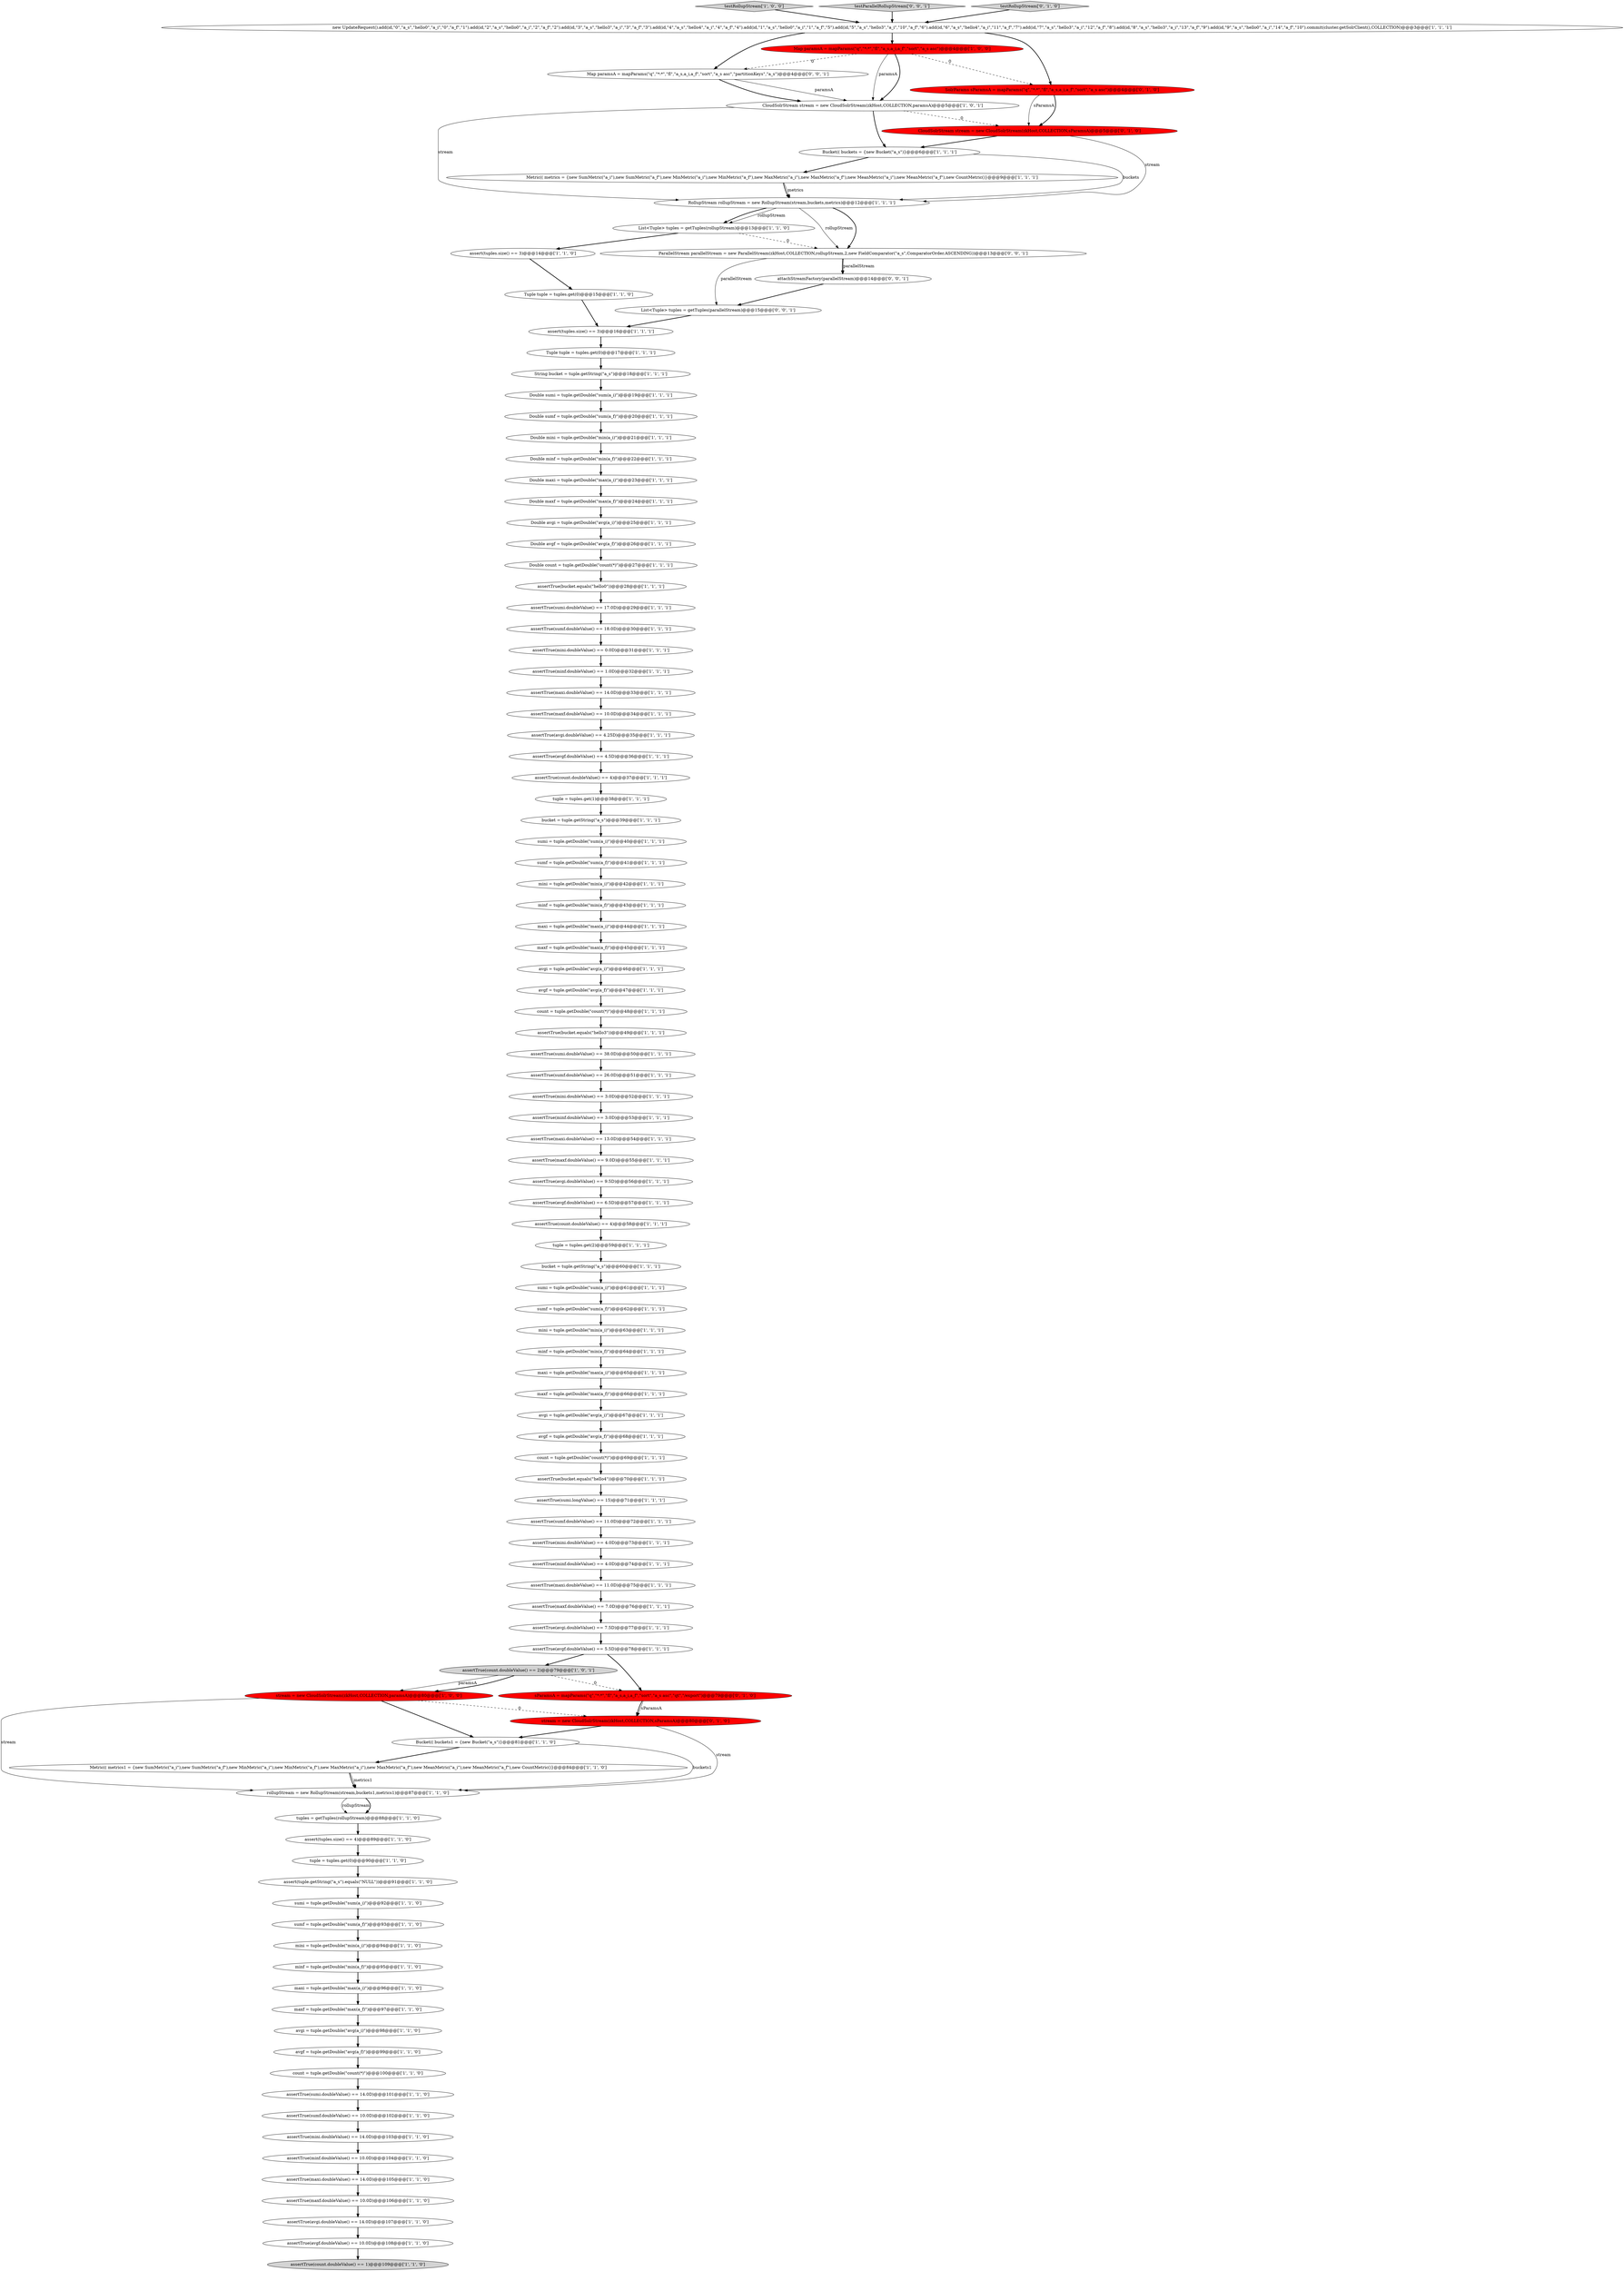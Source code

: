 digraph {
93 [style = filled, label = "CloudSolrStream stream = new CloudSolrStream(zkHost,COLLECTION,paramsA)@@@5@@@['1', '0', '1']", fillcolor = white, shape = ellipse image = "AAA0AAABBB1BBB"];
36 [style = filled, label = "assertTrue(mini.doubleValue() == 4.0D)@@@73@@@['1', '1', '1']", fillcolor = white, shape = ellipse image = "AAA0AAABBB1BBB"];
65 [style = filled, label = "assertTrue(count.doubleValue() == 2)@@@79@@@['1', '0', '1']", fillcolor = lightgray, shape = ellipse image = "AAA0AAABBB1BBB"];
2 [style = filled, label = "sumf = tuple.getDouble(\"sum(a_f)\")@@@41@@@['1', '1', '1']", fillcolor = white, shape = ellipse image = "AAA0AAABBB1BBB"];
44 [style = filled, label = "Double avgi = tuple.getDouble(\"avg(a_i)\")@@@25@@@['1', '1', '1']", fillcolor = white, shape = ellipse image = "AAA0AAABBB1BBB"];
60 [style = filled, label = "maxi = tuple.getDouble(\"max(a_i)\")@@@65@@@['1', '1', '1']", fillcolor = white, shape = ellipse image = "AAA0AAABBB1BBB"];
95 [style = filled, label = "avgf = tuple.getDouble(\"avg(a_f)\")@@@99@@@['1', '1', '0']", fillcolor = white, shape = ellipse image = "AAA0AAABBB1BBB"];
104 [style = filled, label = "CloudSolrStream stream = new CloudSolrStream(zkHost,COLLECTION,sParamsA)@@@5@@@['0', '1', '0']", fillcolor = red, shape = ellipse image = "AAA1AAABBB2BBB"];
4 [style = filled, label = "assertTrue(maxi.doubleValue() == 13.0D)@@@54@@@['1', '1', '1']", fillcolor = white, shape = ellipse image = "AAA0AAABBB1BBB"];
32 [style = filled, label = "new UpdateRequest().add(id,\"0\",\"a_s\",\"hello0\",\"a_i\",\"0\",\"a_f\",\"1\").add(id,\"2\",\"a_s\",\"hello0\",\"a_i\",\"2\",\"a_f\",\"2\").add(id,\"3\",\"a_s\",\"hello3\",\"a_i\",\"3\",\"a_f\",\"3\").add(id,\"4\",\"a_s\",\"hello4\",\"a_i\",\"4\",\"a_f\",\"4\").add(id,\"1\",\"a_s\",\"hello0\",\"a_i\",\"1\",\"a_f\",\"5\").add(id,\"5\",\"a_s\",\"hello3\",\"a_i\",\"10\",\"a_f\",\"6\").add(id,\"6\",\"a_s\",\"hello4\",\"a_i\",\"11\",\"a_f\",\"7\").add(id,\"7\",\"a_s\",\"hello3\",\"a_i\",\"12\",\"a_f\",\"8\").add(id,\"8\",\"a_s\",\"hello3\",\"a_i\",\"13\",\"a_f\",\"9\").add(id,\"9\",\"a_s\",\"hello0\",\"a_i\",\"14\",\"a_f\",\"10\").commit(cluster.getSolrClient(),COLLECTION)@@@3@@@['1', '1', '1']", fillcolor = white, shape = ellipse image = "AAA0AAABBB1BBB"];
15 [style = filled, label = "tuple = tuples.get(1)@@@38@@@['1', '1', '1']", fillcolor = white, shape = ellipse image = "AAA0AAABBB1BBB"];
80 [style = filled, label = "assertTrue(maxf.doubleValue() == 7.0D)@@@76@@@['1', '1', '1']", fillcolor = white, shape = ellipse image = "AAA0AAABBB1BBB"];
13 [style = filled, label = "assertTrue(bucket.equals(\"hello4\"))@@@70@@@['1', '1', '1']", fillcolor = white, shape = ellipse image = "AAA0AAABBB1BBB"];
81 [style = filled, label = "maxf = tuple.getDouble(\"max(a_f)\")@@@66@@@['1', '1', '1']", fillcolor = white, shape = ellipse image = "AAA0AAABBB1BBB"];
12 [style = filled, label = "Double avgf = tuple.getDouble(\"avg(a_f)\")@@@26@@@['1', '1', '1']", fillcolor = white, shape = ellipse image = "AAA0AAABBB1BBB"];
25 [style = filled, label = "minf = tuple.getDouble(\"min(a_f)\")@@@95@@@['1', '1', '0']", fillcolor = white, shape = ellipse image = "AAA0AAABBB1BBB"];
49 [style = filled, label = "sumf = tuple.getDouble(\"sum(a_f)\")@@@93@@@['1', '1', '0']", fillcolor = white, shape = ellipse image = "AAA0AAABBB1BBB"];
61 [style = filled, label = "assertTrue(sumf.doubleValue() == 11.0D)@@@72@@@['1', '1', '1']", fillcolor = white, shape = ellipse image = "AAA0AAABBB1BBB"];
85 [style = filled, label = "assertTrue(avgi.doubleValue() == 4.25D)@@@35@@@['1', '1', '1']", fillcolor = white, shape = ellipse image = "AAA0AAABBB1BBB"];
109 [style = filled, label = "ParallelStream parallelStream = new ParallelStream(zkHost,COLLECTION,rollupStream,2,new FieldComparator(\"a_s\",ComparatorOrder.ASCENDING))@@@13@@@['0', '0', '1']", fillcolor = white, shape = ellipse image = "AAA0AAABBB3BBB"];
82 [style = filled, label = "assertTrue(maxi.doubleValue() == 11.0D)@@@75@@@['1', '1', '1']", fillcolor = white, shape = ellipse image = "AAA0AAABBB1BBB"];
27 [style = filled, label = "Double maxi = tuple.getDouble(\"max(a_i)\")@@@23@@@['1', '1', '1']", fillcolor = white, shape = ellipse image = "AAA0AAABBB1BBB"];
14 [style = filled, label = "assertTrue(maxf.doubleValue() == 9.0D)@@@55@@@['1', '1', '1']", fillcolor = white, shape = ellipse image = "AAA0AAABBB1BBB"];
86 [style = filled, label = "sumi = tuple.getDouble(\"sum(a_i)\")@@@40@@@['1', '1', '1']", fillcolor = white, shape = ellipse image = "AAA0AAABBB1BBB"];
54 [style = filled, label = "assertTrue(maxi.doubleValue() == 14.0D)@@@33@@@['1', '1', '1']", fillcolor = white, shape = ellipse image = "AAA0AAABBB1BBB"];
23 [style = filled, label = "Map paramsA = mapParams(\"q\",\"*:*\",\"fl\",\"a_s,a_i,a_f\",\"sort\",\"a_s asc\")@@@4@@@['1', '0', '0']", fillcolor = red, shape = ellipse image = "AAA1AAABBB1BBB"];
11 [style = filled, label = "Bucket(( buckets = {new Bucket(\"a_s\")}@@@6@@@['1', '1', '1']", fillcolor = white, shape = ellipse image = "AAA0AAABBB1BBB"];
75 [style = filled, label = "Double minf = tuple.getDouble(\"min(a_f)\")@@@22@@@['1', '1', '1']", fillcolor = white, shape = ellipse image = "AAA0AAABBB1BBB"];
87 [style = filled, label = "tuples = getTuples(rollupStream)@@@88@@@['1', '1', '0']", fillcolor = white, shape = ellipse image = "AAA0AAABBB1BBB"];
94 [style = filled, label = "assertTrue(avgi.doubleValue() == 7.5D)@@@77@@@['1', '1', '1']", fillcolor = white, shape = ellipse image = "AAA0AAABBB1BBB"];
59 [style = filled, label = "assertTrue(sumi.longValue() == 15)@@@71@@@['1', '1', '1']", fillcolor = white, shape = ellipse image = "AAA0AAABBB1BBB"];
56 [style = filled, label = "mini = tuple.getDouble(\"min(a_i)\")@@@63@@@['1', '1', '1']", fillcolor = white, shape = ellipse image = "AAA0AAABBB1BBB"];
9 [style = filled, label = "Double sumi = tuple.getDouble(\"sum(a_i)\")@@@19@@@['1', '1', '1']", fillcolor = white, shape = ellipse image = "AAA0AAABBB1BBB"];
1 [style = filled, label = "rollupStream = new RollupStream(stream,buckets1,metrics1)@@@87@@@['1', '1', '0']", fillcolor = white, shape = ellipse image = "AAA0AAABBB1BBB"];
83 [style = filled, label = "assertTrue(mini.doubleValue() == 3.0D)@@@52@@@['1', '1', '1']", fillcolor = white, shape = ellipse image = "AAA0AAABBB1BBB"];
77 [style = filled, label = "count = tuple.getDouble(\"count(*)\")@@@100@@@['1', '1', '0']", fillcolor = white, shape = ellipse image = "AAA0AAABBB1BBB"];
39 [style = filled, label = "tuple = tuples.get(2)@@@59@@@['1', '1', '1']", fillcolor = white, shape = ellipse image = "AAA0AAABBB1BBB"];
22 [style = filled, label = "List<Tuple> tuples = getTuples(rollupStream)@@@13@@@['1', '1', '0']", fillcolor = white, shape = ellipse image = "AAA0AAABBB1BBB"];
18 [style = filled, label = "assertTrue(minf.doubleValue() == 3.0D)@@@53@@@['1', '1', '1']", fillcolor = white, shape = ellipse image = "AAA0AAABBB1BBB"];
96 [style = filled, label = "avgf = tuple.getDouble(\"avg(a_f)\")@@@68@@@['1', '1', '1']", fillcolor = white, shape = ellipse image = "AAA0AAABBB1BBB"];
108 [style = filled, label = "Map paramsA = mapParams(\"q\",\"*:*\",\"fl\",\"a_s,a_i,a_f\",\"sort\",\"a_s asc\",\"partitionKeys\",\"a_s\")@@@4@@@['0', '0', '1']", fillcolor = white, shape = ellipse image = "AAA0AAABBB3BBB"];
70 [style = filled, label = "testRollupStream['1', '0', '0']", fillcolor = lightgray, shape = diamond image = "AAA0AAABBB1BBB"];
21 [style = filled, label = "assertTrue(sumi.doubleValue() == 14.0D)@@@101@@@['1', '1', '0']", fillcolor = white, shape = ellipse image = "AAA0AAABBB1BBB"];
51 [style = filled, label = "minf = tuple.getDouble(\"min(a_f)\")@@@43@@@['1', '1', '1']", fillcolor = white, shape = ellipse image = "AAA0AAABBB1BBB"];
66 [style = filled, label = "assertTrue(count.doubleValue() == 4)@@@58@@@['1', '1', '1']", fillcolor = white, shape = ellipse image = "AAA0AAABBB1BBB"];
68 [style = filled, label = "assertTrue(count.doubleValue() == 4)@@@37@@@['1', '1', '1']", fillcolor = white, shape = ellipse image = "AAA0AAABBB1BBB"];
16 [style = filled, label = "bucket = tuple.getString(\"a_s\")@@@60@@@['1', '1', '1']", fillcolor = white, shape = ellipse image = "AAA0AAABBB1BBB"];
38 [style = filled, label = "stream = new CloudSolrStream(zkHost,COLLECTION,paramsA)@@@80@@@['1', '0', '0']", fillcolor = red, shape = ellipse image = "AAA1AAABBB1BBB"];
41 [style = filled, label = "String bucket = tuple.getString(\"a_s\")@@@18@@@['1', '1', '1']", fillcolor = white, shape = ellipse image = "AAA0AAABBB1BBB"];
10 [style = filled, label = "assertTrue(sumf.doubleValue() == 26.0D)@@@51@@@['1', '1', '1']", fillcolor = white, shape = ellipse image = "AAA0AAABBB1BBB"];
53 [style = filled, label = "assertTrue(sumf.doubleValue() == 18.0D)@@@30@@@['1', '1', '1']", fillcolor = white, shape = ellipse image = "AAA0AAABBB1BBB"];
89 [style = filled, label = "assert(tuple.getString(\"a_s\").equals(\"NULL\"))@@@91@@@['1', '1', '0']", fillcolor = white, shape = ellipse image = "AAA0AAABBB1BBB"];
73 [style = filled, label = "assertTrue(bucket.equals(\"hello0\"))@@@28@@@['1', '1', '1']", fillcolor = white, shape = ellipse image = "AAA0AAABBB1BBB"];
6 [style = filled, label = "sumi = tuple.getDouble(\"sum(a_i)\")@@@92@@@['1', '1', '0']", fillcolor = white, shape = ellipse image = "AAA0AAABBB1BBB"];
106 [style = filled, label = "attachStreamFactory(parallelStream)@@@14@@@['0', '0', '1']", fillcolor = white, shape = ellipse image = "AAA0AAABBB3BBB"];
34 [style = filled, label = "tuple = tuples.get(0)@@@90@@@['1', '1', '0']", fillcolor = white, shape = ellipse image = "AAA0AAABBB1BBB"];
76 [style = filled, label = "assertTrue(maxf.doubleValue() == 10.0D)@@@34@@@['1', '1', '1']", fillcolor = white, shape = ellipse image = "AAA0AAABBB1BBB"];
50 [style = filled, label = "Double count = tuple.getDouble(\"count(*)\")@@@27@@@['1', '1', '1']", fillcolor = white, shape = ellipse image = "AAA0AAABBB1BBB"];
79 [style = filled, label = "assertTrue(minf.doubleValue() == 4.0D)@@@74@@@['1', '1', '1']", fillcolor = white, shape = ellipse image = "AAA0AAABBB1BBB"];
40 [style = filled, label = "assertTrue(mini.doubleValue() == 14.0D)@@@103@@@['1', '1', '0']", fillcolor = white, shape = ellipse image = "AAA0AAABBB1BBB"];
52 [style = filled, label = "assertTrue(avgf.doubleValue() == 6.5D)@@@57@@@['1', '1', '1']", fillcolor = white, shape = ellipse image = "AAA0AAABBB1BBB"];
35 [style = filled, label = "minf = tuple.getDouble(\"min(a_f)\")@@@64@@@['1', '1', '1']", fillcolor = white, shape = ellipse image = "AAA0AAABBB1BBB"];
0 [style = filled, label = "maxf = tuple.getDouble(\"max(a_f)\")@@@97@@@['1', '1', '0']", fillcolor = white, shape = ellipse image = "AAA0AAABBB1BBB"];
84 [style = filled, label = "assertTrue(bucket.equals(\"hello3\"))@@@49@@@['1', '1', '1']", fillcolor = white, shape = ellipse image = "AAA0AAABBB1BBB"];
31 [style = filled, label = "RollupStream rollupStream = new RollupStream(stream,buckets,metrics)@@@12@@@['1', '1', '1']", fillcolor = white, shape = ellipse image = "AAA0AAABBB1BBB"];
71 [style = filled, label = "avgi = tuple.getDouble(\"avg(a_i)\")@@@67@@@['1', '1', '1']", fillcolor = white, shape = ellipse image = "AAA0AAABBB1BBB"];
78 [style = filled, label = "assertTrue(maxi.doubleValue() == 14.0D)@@@105@@@['1', '1', '0']", fillcolor = white, shape = ellipse image = "AAA0AAABBB1BBB"];
30 [style = filled, label = "Double maxf = tuple.getDouble(\"max(a_f)\")@@@24@@@['1', '1', '1']", fillcolor = white, shape = ellipse image = "AAA0AAABBB1BBB"];
57 [style = filled, label = "count = tuple.getDouble(\"count(*)\")@@@48@@@['1', '1', '1']", fillcolor = white, shape = ellipse image = "AAA0AAABBB1BBB"];
24 [style = filled, label = "count = tuple.getDouble(\"count(*)\")@@@69@@@['1', '1', '1']", fillcolor = white, shape = ellipse image = "AAA0AAABBB1BBB"];
107 [style = filled, label = "List<Tuple> tuples = getTuples(parallelStream)@@@15@@@['0', '0', '1']", fillcolor = white, shape = ellipse image = "AAA0AAABBB3BBB"];
97 [style = filled, label = "Bucket(( buckets1 = {new Bucket(\"a_s\")}@@@81@@@['1', '1', '0']", fillcolor = white, shape = ellipse image = "AAA0AAABBB1BBB"];
67 [style = filled, label = "avgi = tuple.getDouble(\"avg(a_i)\")@@@46@@@['1', '1', '1']", fillcolor = white, shape = ellipse image = "AAA0AAABBB1BBB"];
74 [style = filled, label = "assertTrue(avgi.doubleValue() == 14.0D)@@@107@@@['1', '1', '0']", fillcolor = white, shape = ellipse image = "AAA0AAABBB1BBB"];
43 [style = filled, label = "assert(tuples.size() == 3)@@@14@@@['1', '1', '0']", fillcolor = white, shape = ellipse image = "AAA0AAABBB1BBB"];
7 [style = filled, label = "assertTrue(avgf.doubleValue() == 4.5D)@@@36@@@['1', '1', '1']", fillcolor = white, shape = ellipse image = "AAA0AAABBB1BBB"];
42 [style = filled, label = "assertTrue(sumf.doubleValue() == 10.0D)@@@102@@@['1', '1', '0']", fillcolor = white, shape = ellipse image = "AAA0AAABBB1BBB"];
103 [style = filled, label = "stream = new CloudSolrStream(zkHost,COLLECTION,sParamsA)@@@80@@@['0', '1', '0']", fillcolor = red, shape = ellipse image = "AAA1AAABBB2BBB"];
8 [style = filled, label = "avgf = tuple.getDouble(\"avg(a_f)\")@@@47@@@['1', '1', '1']", fillcolor = white, shape = ellipse image = "AAA0AAABBB1BBB"];
105 [style = filled, label = "testParallelRollupStream['0', '0', '1']", fillcolor = lightgray, shape = diamond image = "AAA0AAABBB3BBB"];
101 [style = filled, label = "sParamsA = mapParams(\"q\",\"*:*\",\"fl\",\"a_s,a_i,a_f\",\"sort\",\"a_s asc\",\"qt\",\"/export\")@@@79@@@['0', '1', '0']", fillcolor = red, shape = ellipse image = "AAA1AAABBB2BBB"];
62 [style = filled, label = "assert(tuples.size() == 3)@@@16@@@['1', '1', '1']", fillcolor = white, shape = ellipse image = "AAA0AAABBB1BBB"];
46 [style = filled, label = "maxi = tuple.getDouble(\"max(a_i)\")@@@96@@@['1', '1', '0']", fillcolor = white, shape = ellipse image = "AAA0AAABBB1BBB"];
63 [style = filled, label = "assertTrue(sumi.doubleValue() == 38.0D)@@@50@@@['1', '1', '1']", fillcolor = white, shape = ellipse image = "AAA0AAABBB1BBB"];
37 [style = filled, label = "avgi = tuple.getDouble(\"avg(a_i)\")@@@98@@@['1', '1', '0']", fillcolor = white, shape = ellipse image = "AAA0AAABBB1BBB"];
3 [style = filled, label = "assertTrue(minf.doubleValue() == 10.0D)@@@104@@@['1', '1', '0']", fillcolor = white, shape = ellipse image = "AAA0AAABBB1BBB"];
29 [style = filled, label = "Metric(( metrics1 = {new SumMetric(\"a_i\"),new SumMetric(\"a_f\"),new MinMetric(\"a_i\"),new MinMetric(\"a_f\"),new MaxMetric(\"a_i\"),new MaxMetric(\"a_f\"),new MeanMetric(\"a_i\"),new MeanMetric(\"a_f\"),new CountMetric()}@@@84@@@['1', '1', '0']", fillcolor = white, shape = ellipse image = "AAA0AAABBB1BBB"];
28 [style = filled, label = "maxi = tuple.getDouble(\"max(a_i)\")@@@44@@@['1', '1', '1']", fillcolor = white, shape = ellipse image = "AAA0AAABBB1BBB"];
19 [style = filled, label = "assertTrue(minf.doubleValue() == 1.0D)@@@32@@@['1', '1', '1']", fillcolor = white, shape = ellipse image = "AAA0AAABBB1BBB"];
69 [style = filled, label = "mini = tuple.getDouble(\"min(a_i)\")@@@42@@@['1', '1', '1']", fillcolor = white, shape = ellipse image = "AAA0AAABBB1BBB"];
102 [style = filled, label = "testRollupStream['0', '1', '0']", fillcolor = lightgray, shape = diamond image = "AAA0AAABBB2BBB"];
5 [style = filled, label = "assertTrue(count.doubleValue() == 1)@@@109@@@['1', '1', '0']", fillcolor = lightgray, shape = ellipse image = "AAA0AAABBB1BBB"];
45 [style = filled, label = "sumi = tuple.getDouble(\"sum(a_i)\")@@@61@@@['1', '1', '1']", fillcolor = white, shape = ellipse image = "AAA0AAABBB1BBB"];
92 [style = filled, label = "assertTrue(maxf.doubleValue() == 10.0D)@@@106@@@['1', '1', '0']", fillcolor = white, shape = ellipse image = "AAA0AAABBB1BBB"];
72 [style = filled, label = "Double mini = tuple.getDouble(\"min(a_i)\")@@@21@@@['1', '1', '1']", fillcolor = white, shape = ellipse image = "AAA0AAABBB1BBB"];
55 [style = filled, label = "bucket = tuple.getString(\"a_s\")@@@39@@@['1', '1', '1']", fillcolor = white, shape = ellipse image = "AAA0AAABBB1BBB"];
91 [style = filled, label = "Tuple tuple = tuples.get(0)@@@15@@@['1', '1', '0']", fillcolor = white, shape = ellipse image = "AAA0AAABBB1BBB"];
58 [style = filled, label = "sumf = tuple.getDouble(\"sum(a_f)\")@@@62@@@['1', '1', '1']", fillcolor = white, shape = ellipse image = "AAA0AAABBB1BBB"];
64 [style = filled, label = "Tuple tuple = tuples.get(0)@@@17@@@['1', '1', '1']", fillcolor = white, shape = ellipse image = "AAA0AAABBB1BBB"];
98 [style = filled, label = "assert(tuples.size() == 4)@@@89@@@['1', '1', '0']", fillcolor = white, shape = ellipse image = "AAA0AAABBB1BBB"];
48 [style = filled, label = "assertTrue(avgi.doubleValue() == 9.5D)@@@56@@@['1', '1', '1']", fillcolor = white, shape = ellipse image = "AAA0AAABBB1BBB"];
90 [style = filled, label = "Metric(( metrics = {new SumMetric(\"a_i\"),new SumMetric(\"a_f\"),new MinMetric(\"a_i\"),new MinMetric(\"a_f\"),new MaxMetric(\"a_i\"),new MaxMetric(\"a_f\"),new MeanMetric(\"a_i\"),new MeanMetric(\"a_f\"),new CountMetric()}@@@9@@@['1', '1', '1']", fillcolor = white, shape = ellipse image = "AAA0AAABBB1BBB"];
17 [style = filled, label = "mini = tuple.getDouble(\"min(a_i)\")@@@94@@@['1', '1', '0']", fillcolor = white, shape = ellipse image = "AAA0AAABBB1BBB"];
99 [style = filled, label = "assertTrue(avgf.doubleValue() == 5.5D)@@@78@@@['1', '1', '1']", fillcolor = white, shape = ellipse image = "AAA0AAABBB1BBB"];
26 [style = filled, label = "assertTrue(mini.doubleValue() == 0.0D)@@@31@@@['1', '1', '1']", fillcolor = white, shape = ellipse image = "AAA0AAABBB1BBB"];
47 [style = filled, label = "assertTrue(avgf.doubleValue() == 10.0D)@@@108@@@['1', '1', '0']", fillcolor = white, shape = ellipse image = "AAA0AAABBB1BBB"];
88 [style = filled, label = "Double sumf = tuple.getDouble(\"sum(a_f)\")@@@20@@@['1', '1', '1']", fillcolor = white, shape = ellipse image = "AAA0AAABBB1BBB"];
20 [style = filled, label = "maxf = tuple.getDouble(\"max(a_f)\")@@@45@@@['1', '1', '1']", fillcolor = white, shape = ellipse image = "AAA0AAABBB1BBB"];
33 [style = filled, label = "assertTrue(sumi.doubleValue() == 17.0D)@@@29@@@['1', '1', '1']", fillcolor = white, shape = ellipse image = "AAA0AAABBB1BBB"];
100 [style = filled, label = "SolrParams sParamsA = mapParams(\"q\",\"*:*\",\"fl\",\"a_s,a_i,a_f\",\"sort\",\"a_s asc\")@@@4@@@['0', '1', '0']", fillcolor = red, shape = ellipse image = "AAA1AAABBB2BBB"];
96->24 [style = bold, label=""];
17->25 [style = bold, label=""];
15->55 [style = bold, label=""];
95->77 [style = bold, label=""];
21->42 [style = bold, label=""];
32->23 [style = bold, label=""];
46->0 [style = bold, label=""];
102->32 [style = bold, label=""];
23->108 [style = dashed, label="0"];
28->20 [style = bold, label=""];
32->108 [style = bold, label=""];
41->9 [style = bold, label=""];
31->109 [style = bold, label=""];
32->100 [style = bold, label=""];
1->87 [style = solid, label="rollupStream"];
100->104 [style = solid, label="sParamsA"];
59->61 [style = bold, label=""];
78->92 [style = bold, label=""];
36->79 [style = bold, label=""];
10->83 [style = bold, label=""];
54->76 [style = bold, label=""];
48->52 [style = bold, label=""];
13->59 [style = bold, label=""];
67->8 [style = bold, label=""];
97->29 [style = bold, label=""];
103->97 [style = bold, label=""];
70->32 [style = bold, label=""];
43->91 [style = bold, label=""];
2->69 [style = bold, label=""];
86->2 [style = bold, label=""];
29->1 [style = bold, label=""];
23->100 [style = dashed, label="0"];
93->11 [style = bold, label=""];
99->65 [style = bold, label=""];
8->57 [style = bold, label=""];
65->38 [style = solid, label="paramsA"];
14->48 [style = bold, label=""];
77->21 [style = bold, label=""];
51->28 [style = bold, label=""];
16->45 [style = bold, label=""];
108->93 [style = solid, label="paramsA"];
31->109 [style = solid, label="rollupStream"];
27->30 [style = bold, label=""];
22->43 [style = bold, label=""];
71->96 [style = bold, label=""];
60->81 [style = bold, label=""];
93->104 [style = dashed, label="0"];
38->97 [style = bold, label=""];
89->6 [style = bold, label=""];
6->49 [style = bold, label=""];
74->47 [style = bold, label=""];
90->31 [style = bold, label=""];
44->12 [style = bold, label=""];
84->63 [style = bold, label=""];
58->56 [style = bold, label=""];
42->40 [style = bold, label=""];
93->31 [style = solid, label="stream"];
106->107 [style = bold, label=""];
31->22 [style = solid, label="rollupStream"];
20->67 [style = bold, label=""];
11->31 [style = solid, label="buckets"];
98->34 [style = bold, label=""];
18->4 [style = bold, label=""];
7->68 [style = bold, label=""];
65->38 [style = bold, label=""];
40->3 [style = bold, label=""];
34->89 [style = bold, label=""];
90->31 [style = solid, label="metrics"];
23->93 [style = bold, label=""];
108->93 [style = bold, label=""];
49->17 [style = bold, label=""];
107->62 [style = bold, label=""];
88->72 [style = bold, label=""];
64->41 [style = bold, label=""];
23->93 [style = solid, label="paramsA"];
55->86 [style = bold, label=""];
105->32 [style = bold, label=""];
30->44 [style = bold, label=""];
24->13 [style = bold, label=""];
63->10 [style = bold, label=""];
11->90 [style = bold, label=""];
83->18 [style = bold, label=""];
92->74 [style = bold, label=""];
4->14 [style = bold, label=""];
39->16 [style = bold, label=""];
101->103 [style = bold, label=""];
72->75 [style = bold, label=""];
103->1 [style = solid, label="stream"];
9->88 [style = bold, label=""];
38->1 [style = solid, label="stream"];
66->39 [style = bold, label=""];
52->66 [style = bold, label=""];
100->104 [style = bold, label=""];
1->87 [style = bold, label=""];
22->109 [style = dashed, label="0"];
79->82 [style = bold, label=""];
26->19 [style = bold, label=""];
97->1 [style = solid, label="buckets1"];
68->15 [style = bold, label=""];
56->35 [style = bold, label=""];
61->36 [style = bold, label=""];
19->54 [style = bold, label=""];
45->58 [style = bold, label=""];
99->101 [style = bold, label=""];
76->85 [style = bold, label=""];
53->26 [style = bold, label=""];
47->5 [style = bold, label=""];
109->107 [style = solid, label="parallelStream"];
3->78 [style = bold, label=""];
35->60 [style = bold, label=""];
85->7 [style = bold, label=""];
94->99 [style = bold, label=""];
12->50 [style = bold, label=""];
82->80 [style = bold, label=""];
109->106 [style = bold, label=""];
31->22 [style = bold, label=""];
0->37 [style = bold, label=""];
101->103 [style = solid, label="sParamsA"];
62->64 [style = bold, label=""];
87->98 [style = bold, label=""];
69->51 [style = bold, label=""];
25->46 [style = bold, label=""];
104->11 [style = bold, label=""];
29->1 [style = solid, label="metrics1"];
65->101 [style = dashed, label="0"];
91->62 [style = bold, label=""];
33->53 [style = bold, label=""];
109->106 [style = solid, label="parallelStream"];
37->95 [style = bold, label=""];
80->94 [style = bold, label=""];
73->33 [style = bold, label=""];
50->73 [style = bold, label=""];
81->71 [style = bold, label=""];
75->27 [style = bold, label=""];
38->103 [style = dashed, label="0"];
57->84 [style = bold, label=""];
104->31 [style = solid, label="stream"];
}
